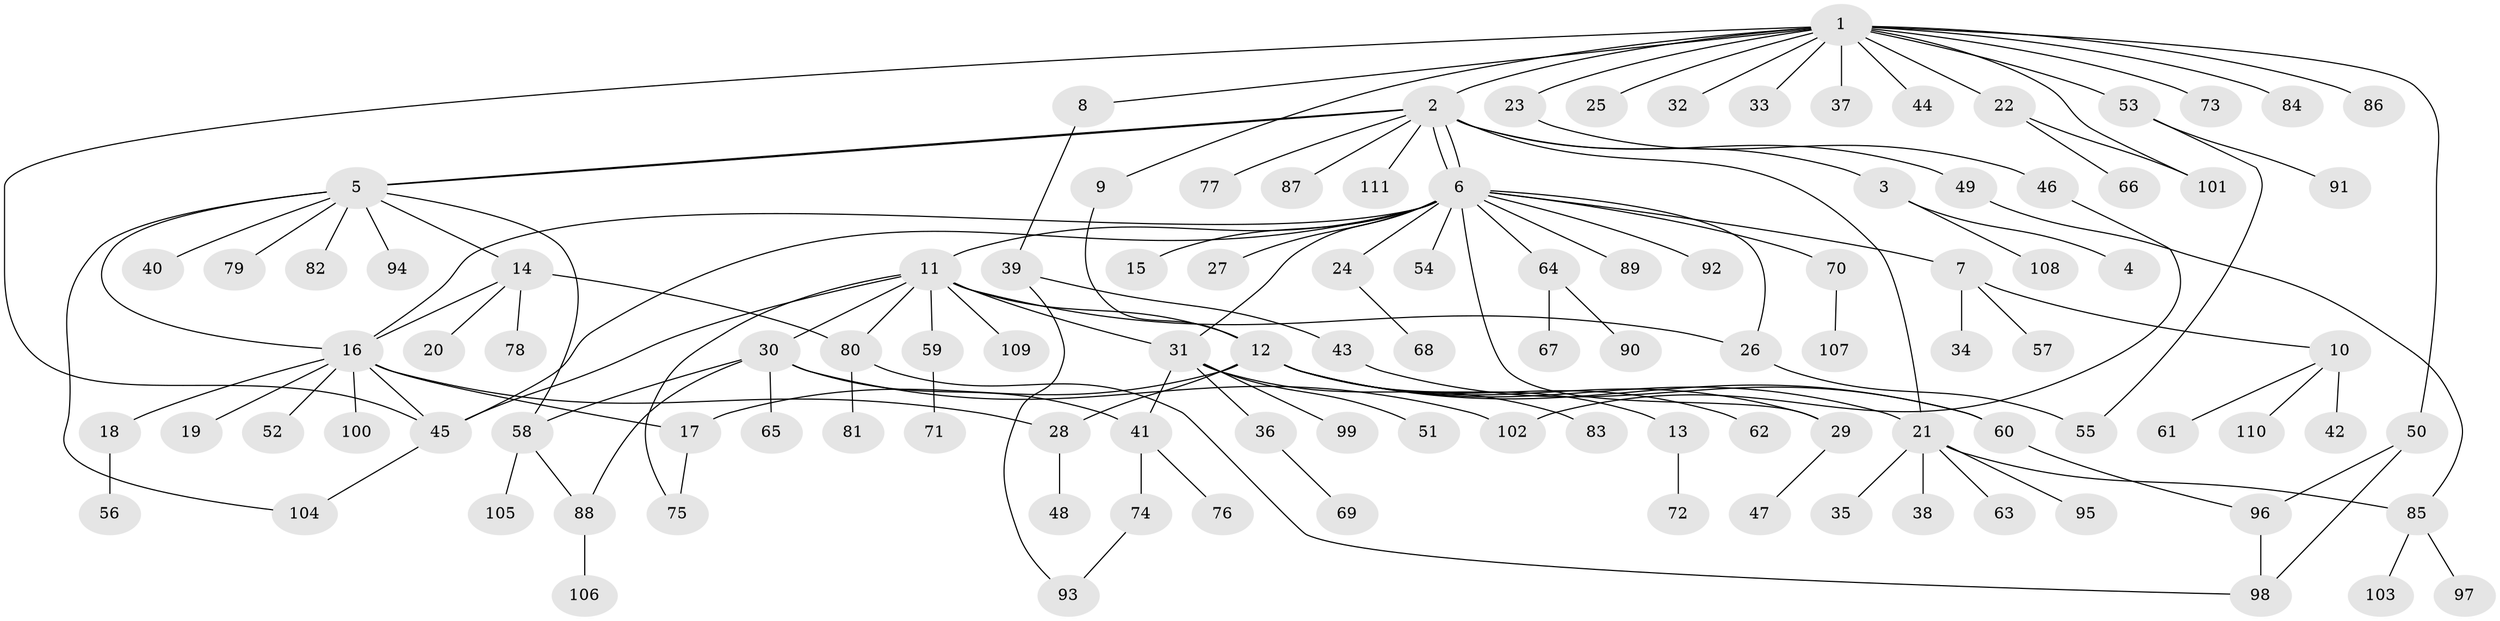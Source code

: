 // coarse degree distribution, {15: 0.012658227848101266, 10: 0.02531645569620253, 2: 0.16455696202531644, 12: 0.012658227848101266, 16: 0.012658227848101266, 3: 0.12658227848101267, 9: 0.0379746835443038, 1: 0.5569620253164557, 4: 0.012658227848101266, 5: 0.02531645569620253, 6: 0.012658227848101266}
// Generated by graph-tools (version 1.1) at 2025/41/03/06/25 10:41:46]
// undirected, 111 vertices, 139 edges
graph export_dot {
graph [start="1"]
  node [color=gray90,style=filled];
  1;
  2;
  3;
  4;
  5;
  6;
  7;
  8;
  9;
  10;
  11;
  12;
  13;
  14;
  15;
  16;
  17;
  18;
  19;
  20;
  21;
  22;
  23;
  24;
  25;
  26;
  27;
  28;
  29;
  30;
  31;
  32;
  33;
  34;
  35;
  36;
  37;
  38;
  39;
  40;
  41;
  42;
  43;
  44;
  45;
  46;
  47;
  48;
  49;
  50;
  51;
  52;
  53;
  54;
  55;
  56;
  57;
  58;
  59;
  60;
  61;
  62;
  63;
  64;
  65;
  66;
  67;
  68;
  69;
  70;
  71;
  72;
  73;
  74;
  75;
  76;
  77;
  78;
  79;
  80;
  81;
  82;
  83;
  84;
  85;
  86;
  87;
  88;
  89;
  90;
  91;
  92;
  93;
  94;
  95;
  96;
  97;
  98;
  99;
  100;
  101;
  102;
  103;
  104;
  105;
  106;
  107;
  108;
  109;
  110;
  111;
  1 -- 2;
  1 -- 8;
  1 -- 9;
  1 -- 22;
  1 -- 23;
  1 -- 25;
  1 -- 32;
  1 -- 33;
  1 -- 37;
  1 -- 44;
  1 -- 45;
  1 -- 50;
  1 -- 53;
  1 -- 73;
  1 -- 84;
  1 -- 86;
  1 -- 101;
  2 -- 3;
  2 -- 5;
  2 -- 5;
  2 -- 6;
  2 -- 6;
  2 -- 21;
  2 -- 49;
  2 -- 77;
  2 -- 87;
  2 -- 111;
  3 -- 4;
  3 -- 108;
  5 -- 14;
  5 -- 16;
  5 -- 40;
  5 -- 58;
  5 -- 79;
  5 -- 82;
  5 -- 94;
  5 -- 104;
  6 -- 7;
  6 -- 11;
  6 -- 15;
  6 -- 16;
  6 -- 24;
  6 -- 26;
  6 -- 27;
  6 -- 29;
  6 -- 31;
  6 -- 45;
  6 -- 54;
  6 -- 64;
  6 -- 70;
  6 -- 89;
  6 -- 92;
  7 -- 10;
  7 -- 34;
  7 -- 57;
  8 -- 39;
  9 -- 12;
  10 -- 42;
  10 -- 61;
  10 -- 110;
  11 -- 12;
  11 -- 26;
  11 -- 30;
  11 -- 31;
  11 -- 45;
  11 -- 59;
  11 -- 75;
  11 -- 80;
  11 -- 109;
  12 -- 13;
  12 -- 17;
  12 -- 21;
  12 -- 28;
  12 -- 29;
  12 -- 60;
  12 -- 62;
  13 -- 72;
  14 -- 16;
  14 -- 20;
  14 -- 78;
  14 -- 80;
  16 -- 17;
  16 -- 18;
  16 -- 19;
  16 -- 28;
  16 -- 45;
  16 -- 52;
  16 -- 100;
  17 -- 75;
  18 -- 56;
  21 -- 35;
  21 -- 38;
  21 -- 63;
  21 -- 85;
  21 -- 95;
  22 -- 66;
  22 -- 101;
  23 -- 46;
  24 -- 68;
  26 -- 55;
  28 -- 48;
  29 -- 47;
  30 -- 41;
  30 -- 58;
  30 -- 65;
  30 -- 88;
  30 -- 102;
  31 -- 36;
  31 -- 41;
  31 -- 51;
  31 -- 83;
  31 -- 99;
  36 -- 69;
  39 -- 43;
  39 -- 93;
  41 -- 74;
  41 -- 76;
  43 -- 60;
  45 -- 104;
  46 -- 102;
  49 -- 85;
  50 -- 96;
  50 -- 98;
  53 -- 55;
  53 -- 91;
  58 -- 88;
  58 -- 105;
  59 -- 71;
  60 -- 96;
  64 -- 67;
  64 -- 90;
  70 -- 107;
  74 -- 93;
  80 -- 81;
  80 -- 98;
  85 -- 97;
  85 -- 103;
  88 -- 106;
  96 -- 98;
}

